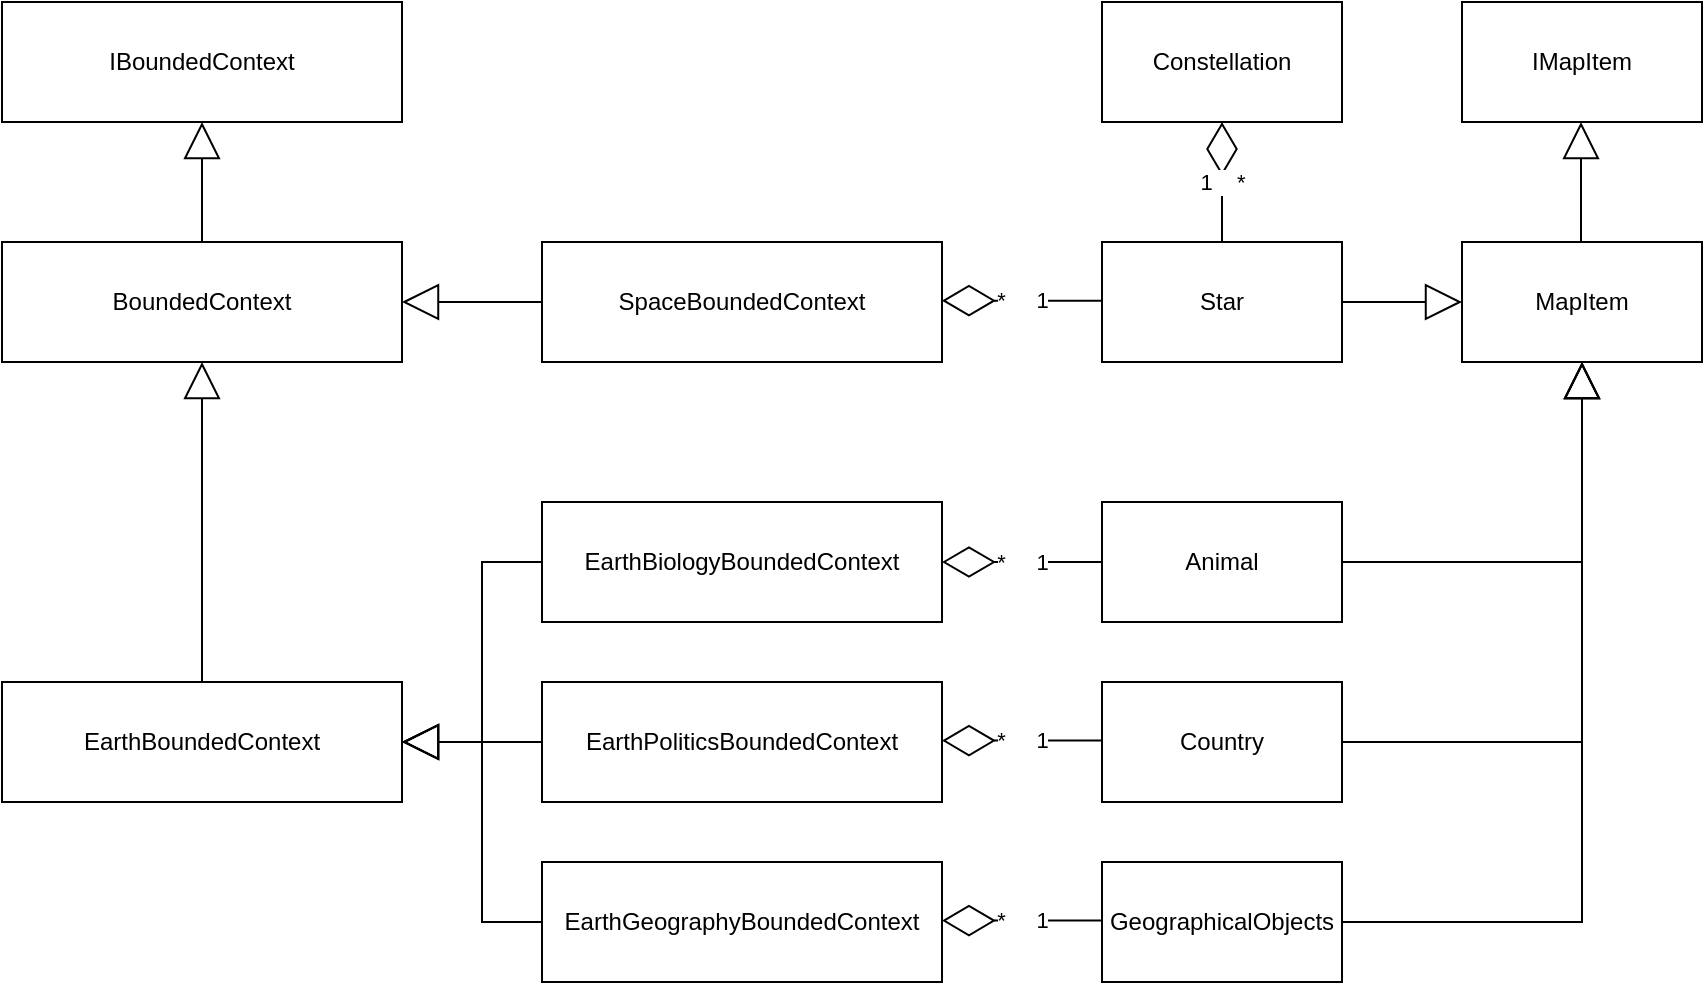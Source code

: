 <mxfile version="16.5.1" type="device"><diagram id="kgpKYQtTHZ0yAKxKKP6v" name="Page-1"><mxGraphModel dx="1278" dy="649" grid="1" gridSize="10" guides="1" tooltips="1" connect="1" arrows="1" fold="1" page="1" pageScale="1" pageWidth="850" pageHeight="1100" math="0" shadow="0"><root><mxCell id="0"/><mxCell id="1" parent="0"/><mxCell id="Wh1PkQrm8tcjCeYfbnzB-1" value="Star" style="rounded=0;whiteSpace=wrap;html=1;" parent="1" vertex="1"><mxGeometry x="550" y="290" width="120" height="60" as="geometry"/></mxCell><mxCell id="Wh1PkQrm8tcjCeYfbnzB-2" value="Constellation" style="rounded=0;whiteSpace=wrap;html=1;" parent="1" vertex="1"><mxGeometry x="550" y="170" width="120" height="60" as="geometry"/></mxCell><mxCell id="Wh1PkQrm8tcjCeYfbnzB-8" value="Country" style="rounded=0;whiteSpace=wrap;html=1;" parent="1" vertex="1"><mxGeometry x="550" y="510" width="120" height="60" as="geometry"/></mxCell><mxCell id="Wh1PkQrm8tcjCeYfbnzB-9" value="Animal" style="rounded=0;whiteSpace=wrap;html=1;" parent="1" vertex="1"><mxGeometry x="550" y="420" width="120" height="60" as="geometry"/></mxCell><mxCell id="Wh1PkQrm8tcjCeYfbnzB-10" value="MapItem" style="rounded=0;whiteSpace=wrap;html=1;" parent="1" vertex="1"><mxGeometry x="730" y="290" width="120" height="60" as="geometry"/></mxCell><mxCell id="Wh1PkQrm8tcjCeYfbnzB-15" value="IMapItem" style="rounded=0;whiteSpace=wrap;html=1;" parent="1" vertex="1"><mxGeometry x="730" y="170" width="120" height="60" as="geometry"/></mxCell><mxCell id="oB0nobBqGYMnu5X_VnXM-1" value="IBoundedContext" style="rounded=0;whiteSpace=wrap;html=1;" parent="1" vertex="1"><mxGeometry y="170" width="200" height="60" as="geometry"/></mxCell><mxCell id="oB0nobBqGYMnu5X_VnXM-3" value="EarthBoundedContext" style="rounded=0;whiteSpace=wrap;html=1;" parent="1" vertex="1"><mxGeometry y="510" width="200" height="60" as="geometry"/></mxCell><mxCell id="oB0nobBqGYMnu5X_VnXM-4" value="BoundedContext" style="rounded=0;whiteSpace=wrap;html=1;" parent="1" vertex="1"><mxGeometry y="290" width="200" height="60" as="geometry"/></mxCell><mxCell id="oB0nobBqGYMnu5X_VnXM-5" value="EarthBiologyBoundedContext" style="rounded=0;whiteSpace=wrap;html=1;" parent="1" vertex="1"><mxGeometry x="270" y="420" width="200" height="60" as="geometry"/></mxCell><mxCell id="oB0nobBqGYMnu5X_VnXM-6" value="EarthPoliticsBoundedContext" style="rounded=0;whiteSpace=wrap;html=1;" parent="1" vertex="1"><mxGeometry x="270" y="510" width="200" height="60" as="geometry"/></mxCell><mxCell id="oB0nobBqGYMnu5X_VnXM-7" value="EarthGeographyBoundedContext" style="rounded=0;whiteSpace=wrap;html=1;" parent="1" vertex="1"><mxGeometry x="270" y="600" width="200" height="60" as="geometry"/></mxCell><mxCell id="oB0nobBqGYMnu5X_VnXM-8" value="SpaceBoundedContext" style="rounded=0;whiteSpace=wrap;html=1;" parent="1" vertex="1"><mxGeometry x="270" y="290" width="200" height="60" as="geometry"/></mxCell><mxCell id="Wh1PkQrm8tcjCeYfbnzB-7" value="GeographicalObjects" style="rounded=0;whiteSpace=wrap;html=1;" parent="1" vertex="1"><mxGeometry x="550" y="600" width="120" height="60" as="geometry"/></mxCell><mxCell id="ZHdC5r_hdhsuvsUQVwPP-6" value="*&amp;nbsp; &amp;nbsp; &amp;nbsp;1" style="endArrow=diamondThin;endFill=0;endSize=24;html=1;rounded=0;exitX=0;exitY=0.5;exitDx=0;exitDy=0;entryX=1;entryY=0.5;entryDx=0;entryDy=0;" parent="1" source="Wh1PkQrm8tcjCeYfbnzB-9" target="oB0nobBqGYMnu5X_VnXM-5" edge="1"><mxGeometry width="160" relative="1" as="geometry"><mxPoint x="740" y="580" as="sourcePoint"/><mxPoint x="900" y="580" as="targetPoint"/></mxGeometry></mxCell><mxCell id="ZHdC5r_hdhsuvsUQVwPP-7" value="*&amp;nbsp; &amp;nbsp; &amp;nbsp;1" style="endArrow=diamondThin;endFill=0;endSize=24;html=1;rounded=0;exitX=0;exitY=0.5;exitDx=0;exitDy=0;entryX=1;entryY=0.5;entryDx=0;entryDy=0;" parent="1" edge="1"><mxGeometry width="160" relative="1" as="geometry"><mxPoint x="550" y="539.29" as="sourcePoint"/><mxPoint x="470" y="539.29" as="targetPoint"/></mxGeometry></mxCell><mxCell id="ZHdC5r_hdhsuvsUQVwPP-8" value="*&amp;nbsp; &amp;nbsp; &amp;nbsp;1" style="endArrow=diamondThin;endFill=0;endSize=24;html=1;rounded=0;exitX=0;exitY=0.5;exitDx=0;exitDy=0;entryX=1;entryY=0.5;entryDx=0;entryDy=0;" parent="1" edge="1"><mxGeometry width="160" relative="1" as="geometry"><mxPoint x="550" y="629.29" as="sourcePoint"/><mxPoint x="470" y="629.29" as="targetPoint"/></mxGeometry></mxCell><mxCell id="ZHdC5r_hdhsuvsUQVwPP-9" value="*&amp;nbsp; &amp;nbsp; &amp;nbsp;1" style="endArrow=diamondThin;endFill=0;endSize=24;html=1;rounded=0;exitX=0;exitY=0.5;exitDx=0;exitDy=0;entryX=1;entryY=0.5;entryDx=0;entryDy=0;" parent="1" edge="1"><mxGeometry width="160" relative="1" as="geometry"><mxPoint x="550" y="319.33" as="sourcePoint"/><mxPoint x="470" y="319.33" as="targetPoint"/></mxGeometry></mxCell><mxCell id="Jm64-kHXOqXf7bgR1hnP-1" value="" style="endArrow=block;endSize=16;endFill=0;html=1;rounded=0;entryX=1;entryY=0.5;entryDx=0;entryDy=0;exitX=0;exitY=0.5;exitDx=0;exitDy=0;" parent="1" source="oB0nobBqGYMnu5X_VnXM-8" target="oB0nobBqGYMnu5X_VnXM-4" edge="1"><mxGeometry width="160" relative="1" as="geometry"><mxPoint x="110" y="280" as="sourcePoint"/><mxPoint x="370" y="260" as="targetPoint"/></mxGeometry></mxCell><mxCell id="Jm64-kHXOqXf7bgR1hnP-2" value="" style="endArrow=block;endSize=16;endFill=0;html=1;rounded=0;exitX=0.5;exitY=0;exitDx=0;exitDy=0;entryX=0.5;entryY=1;entryDx=0;entryDy=0;" parent="1" edge="1"><mxGeometry width="160" relative="1" as="geometry"><mxPoint x="789.5" y="290" as="sourcePoint"/><mxPoint x="789.5" y="230" as="targetPoint"/></mxGeometry></mxCell><mxCell id="Jm64-kHXOqXf7bgR1hnP-3" value="" style="endArrow=block;endSize=16;endFill=0;html=1;rounded=0;exitX=0;exitY=0.5;exitDx=0;exitDy=0;entryX=1;entryY=0.5;entryDx=0;entryDy=0;" parent="1" source="oB0nobBqGYMnu5X_VnXM-7" edge="1" target="oB0nobBqGYMnu5X_VnXM-3"><mxGeometry width="160" relative="1" as="geometry"><mxPoint x="170" y="610" as="sourcePoint"/><mxPoint x="200" y="700" as="targetPoint"/><Array as="points"><mxPoint x="240" y="630"/><mxPoint x="240" y="540"/></Array></mxGeometry></mxCell><mxCell id="Jm64-kHXOqXf7bgR1hnP-4" value="" style="endArrow=block;endSize=16;endFill=0;html=1;rounded=0;exitX=0;exitY=0.5;exitDx=0;exitDy=0;" parent="1" source="oB0nobBqGYMnu5X_VnXM-6" edge="1"><mxGeometry width="160" relative="1" as="geometry"><mxPoint x="270" y="610" as="sourcePoint"/><mxPoint x="200" y="540" as="targetPoint"/><Array as="points"/></mxGeometry></mxCell><mxCell id="Jm64-kHXOqXf7bgR1hnP-5" value="" style="endArrow=block;endSize=16;endFill=0;html=1;rounded=0;exitX=0;exitY=0.5;exitDx=0;exitDy=0;entryX=1;entryY=0.5;entryDx=0;entryDy=0;" parent="1" edge="1" target="oB0nobBqGYMnu5X_VnXM-3" source="oB0nobBqGYMnu5X_VnXM-5"><mxGeometry width="160" relative="1" as="geometry"><mxPoint x="270" y="430" as="sourcePoint"/><mxPoint x="170" y="670" as="targetPoint"/><Array as="points"><mxPoint x="240" y="450"/><mxPoint x="240" y="540"/></Array></mxGeometry></mxCell><mxCell id="Jm64-kHXOqXf7bgR1hnP-7" value="" style="endArrow=block;endSize=16;endFill=0;html=1;rounded=0;exitX=1;exitY=0.5;exitDx=0;exitDy=0;" parent="1" edge="1" source="Wh1PkQrm8tcjCeYfbnzB-7"><mxGeometry width="160" relative="1" as="geometry"><mxPoint x="680" y="790" as="sourcePoint"/><mxPoint x="790" y="350" as="targetPoint"/><Array as="points"><mxPoint x="790" y="630"/></Array></mxGeometry></mxCell><mxCell id="Jm64-kHXOqXf7bgR1hnP-8" value="" style="endArrow=block;endSize=16;endFill=0;html=1;rounded=0;exitX=1;exitY=0.5;exitDx=0;exitDy=0;" parent="1" edge="1" source="Wh1PkQrm8tcjCeYfbnzB-8"><mxGeometry width="160" relative="1" as="geometry"><mxPoint x="680" y="700" as="sourcePoint"/><mxPoint x="790" y="350" as="targetPoint"/><Array as="points"><mxPoint x="790" y="540"/></Array></mxGeometry></mxCell><mxCell id="Jm64-kHXOqXf7bgR1hnP-9" value="" style="endArrow=block;endSize=16;endFill=0;html=1;rounded=0;exitX=1;exitY=0.5;exitDx=0;exitDy=0;entryX=0.5;entryY=1;entryDx=0;entryDy=0;" parent="1" edge="1" target="Wh1PkQrm8tcjCeYfbnzB-10" source="Wh1PkQrm8tcjCeYfbnzB-9"><mxGeometry width="160" relative="1" as="geometry"><mxPoint x="680" y="610" as="sourcePoint"/><mxPoint x="800" y="530" as="targetPoint"/><Array as="points"><mxPoint x="790" y="450"/></Array></mxGeometry></mxCell><mxCell id="Jm64-kHXOqXf7bgR1hnP-12" value="" style="endArrow=block;endSize=16;endFill=0;html=1;rounded=0;exitX=0.5;exitY=0;exitDx=0;exitDy=0;entryX=0.5;entryY=1;entryDx=0;entryDy=0;" parent="1" source="oB0nobBqGYMnu5X_VnXM-3" target="oB0nobBqGYMnu5X_VnXM-4" edge="1"><mxGeometry width="160" relative="1" as="geometry"><mxPoint x="110" y="650" as="sourcePoint"/><mxPoint x="110" y="350" as="targetPoint"/></mxGeometry></mxCell><mxCell id="qp9YbnkYtet8f0w9Ip8d-1" value="" style="endArrow=block;endSize=16;endFill=0;html=1;rounded=0;exitX=1;exitY=0.5;exitDx=0;exitDy=0;entryX=0;entryY=0.5;entryDx=0;entryDy=0;" parent="1" source="Wh1PkQrm8tcjCeYfbnzB-1" target="Wh1PkQrm8tcjCeYfbnzB-10" edge="1"><mxGeometry width="160" relative="1" as="geometry"><mxPoint x="390" y="350" as="sourcePoint"/><mxPoint x="550" y="350" as="targetPoint"/></mxGeometry></mxCell><mxCell id="qp9YbnkYtet8f0w9Ip8d-2" value="" style="endArrow=block;endSize=16;endFill=0;html=1;rounded=0;entryX=0.5;entryY=1;entryDx=0;entryDy=0;exitX=0.5;exitY=0;exitDx=0;exitDy=0;" parent="1" source="oB0nobBqGYMnu5X_VnXM-4" target="oB0nobBqGYMnu5X_VnXM-1" edge="1"><mxGeometry width="160" relative="1" as="geometry"><mxPoint x="280" y="330" as="sourcePoint"/><mxPoint x="220" y="330" as="targetPoint"/></mxGeometry></mxCell><mxCell id="fTaL6fYs8tAIG6PpBBck-7" value="1&amp;nbsp; &amp;nbsp; *" style="endArrow=diamondThin;endFill=0;endSize=24;html=1;rounded=0;exitX=0.5;exitY=0;exitDx=0;exitDy=0;entryX=0.5;entryY=1;entryDx=0;entryDy=0;" parent="1" source="Wh1PkQrm8tcjCeYfbnzB-1" target="Wh1PkQrm8tcjCeYfbnzB-2" edge="1"><mxGeometry width="160" relative="1" as="geometry"><mxPoint x="620" y="190" as="sourcePoint"/><mxPoint x="640" y="270" as="targetPoint"/></mxGeometry></mxCell></root></mxGraphModel></diagram></mxfile>